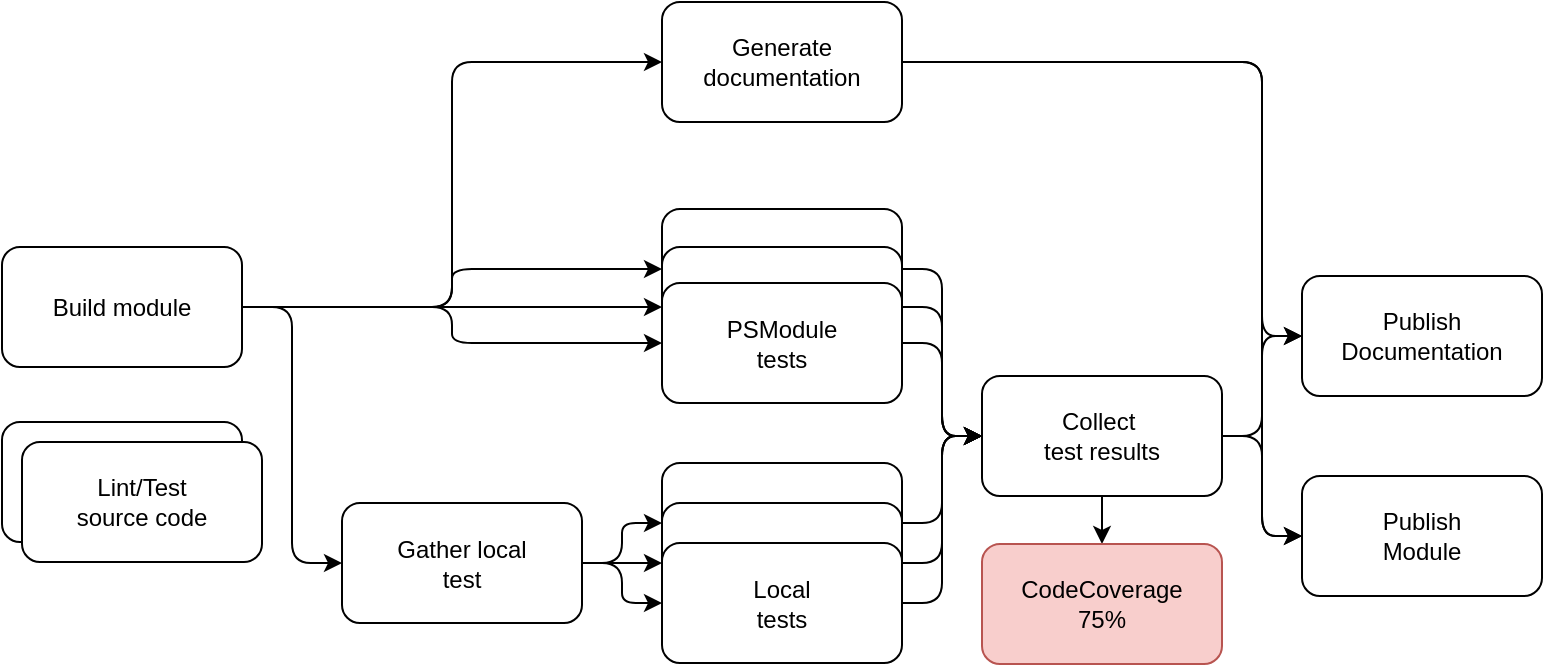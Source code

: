 <mxfile>
    <diagram name="Page-1" id="AVgqyzCaT5g_HGF3t2XU">
        <mxGraphModel dx="1133" dy="728" grid="1" gridSize="10" guides="1" tooltips="1" connect="1" arrows="1" fold="1" page="1" pageScale="1" pageWidth="850" pageHeight="1100" math="0" shadow="0">
            <root>
                <mxCell id="0"/>
                <mxCell id="1" parent="0"/>
                <mxCell id="5" style="edgeStyle=orthogonalEdgeStyle;html=1;entryX=0;entryY=0.5;entryDx=0;entryDy=0;rounded=1;curved=0;" parent="1" source="pFe5YTL7qQIc07WUC1TG-1" target="2" edge="1">
                    <mxGeometry relative="1" as="geometry"/>
                </mxCell>
                <mxCell id="6" style="edgeStyle=orthogonalEdgeStyle;html=1;entryX=0;entryY=0.5;entryDx=0;entryDy=0;rounded=1;curved=0;" parent="1" source="pFe5YTL7qQIc07WUC1TG-1" target="3" edge="1">
                    <mxGeometry relative="1" as="geometry"/>
                </mxCell>
                <mxCell id="7" style="edgeStyle=orthogonalEdgeStyle;html=1;entryX=0;entryY=0.5;entryDx=0;entryDy=0;rounded=1;curved=0;" parent="1" source="pFe5YTL7qQIc07WUC1TG-1" target="4" edge="1">
                    <mxGeometry relative="1" as="geometry"/>
                </mxCell>
                <mxCell id="8" style="edgeStyle=orthogonalEdgeStyle;html=1;entryX=0;entryY=0.5;entryDx=0;entryDy=0;rounded=1;curved=0;" parent="1" source="pFe5YTL7qQIc07WUC1TG-1" target="pFe5YTL7qQIc07WUC1TG-2" edge="1">
                    <mxGeometry relative="1" as="geometry"/>
                </mxCell>
                <mxCell id="14" style="edgeStyle=orthogonalEdgeStyle;html=1;entryX=0;entryY=0.5;entryDx=0;entryDy=0;rounded=1;curved=0;" parent="1" source="pFe5YTL7qQIc07WUC1TG-1" target="13" edge="1">
                    <mxGeometry relative="1" as="geometry"/>
                </mxCell>
                <mxCell id="pFe5YTL7qQIc07WUC1TG-1" value="Build module" style="rounded=1;whiteSpace=wrap;html=1;" parent="1" vertex="1">
                    <mxGeometry x="70" y="262.5" width="120" height="60" as="geometry"/>
                </mxCell>
                <mxCell id="pFe5YTL7qQIc07WUC1TG-6" style="edgeStyle=orthogonalEdgeStyle;rounded=1;orthogonalLoop=1;jettySize=auto;html=1;entryX=0;entryY=0.5;entryDx=0;entryDy=0;curved=0;" parent="1" source="pFe5YTL7qQIc07WUC1TG-2" target="pFe5YTL7qQIc07WUC1TG-4" edge="1">
                    <mxGeometry relative="1" as="geometry"/>
                </mxCell>
                <mxCell id="pFe5YTL7qQIc07WUC1TG-7" style="edgeStyle=orthogonalEdgeStyle;rounded=1;orthogonalLoop=1;jettySize=auto;html=1;entryX=0;entryY=0.5;entryDx=0;entryDy=0;curved=0;" parent="1" source="pFe5YTL7qQIc07WUC1TG-2" target="pFe5YTL7qQIc07WUC1TG-3" edge="1">
                    <mxGeometry relative="1" as="geometry"/>
                </mxCell>
                <mxCell id="pFe5YTL7qQIc07WUC1TG-8" style="edgeStyle=orthogonalEdgeStyle;rounded=1;orthogonalLoop=1;jettySize=auto;html=1;entryX=0;entryY=0.5;entryDx=0;entryDy=0;curved=0;" parent="1" source="pFe5YTL7qQIc07WUC1TG-2" target="pFe5YTL7qQIc07WUC1TG-5" edge="1">
                    <mxGeometry relative="1" as="geometry"/>
                </mxCell>
                <mxCell id="pFe5YTL7qQIc07WUC1TG-2" value="Gather local&lt;br&gt;&lt;span style=&quot;background-color: transparent;&quot;&gt;test&lt;/span&gt;" style="rounded=1;whiteSpace=wrap;html=1;" parent="1" vertex="1">
                    <mxGeometry x="240" y="390.5" width="120" height="60" as="geometry"/>
                </mxCell>
                <mxCell id="pFe5YTL7qQIc07WUC1TG-11" style="edgeStyle=orthogonalEdgeStyle;rounded=1;orthogonalLoop=1;jettySize=auto;html=1;entryX=0;entryY=0.5;entryDx=0;entryDy=0;curved=0;" parent="1" source="pFe5YTL7qQIc07WUC1TG-3" target="pFe5YTL7qQIc07WUC1TG-10" edge="1">
                    <mxGeometry relative="1" as="geometry"/>
                </mxCell>
                <mxCell id="pFe5YTL7qQIc07WUC1TG-3" value="Run test A" style="rounded=1;whiteSpace=wrap;html=1;" parent="1" vertex="1">
                    <mxGeometry x="400" y="370.5" width="120" height="60" as="geometry"/>
                </mxCell>
                <mxCell id="pFe5YTL7qQIc07WUC1TG-13" style="edgeStyle=orthogonalEdgeStyle;rounded=1;orthogonalLoop=1;jettySize=auto;html=1;entryX=0;entryY=0.5;entryDx=0;entryDy=0;curved=0;" parent="1" source="pFe5YTL7qQIc07WUC1TG-4" target="pFe5YTL7qQIc07WUC1TG-10" edge="1">
                    <mxGeometry relative="1" as="geometry"/>
                </mxCell>
                <mxCell id="pFe5YTL7qQIc07WUC1TG-4" value="Run test B" style="rounded=1;whiteSpace=wrap;html=1;" parent="1" vertex="1">
                    <mxGeometry x="400" y="390.5" width="120" height="60" as="geometry"/>
                </mxCell>
                <mxCell id="pFe5YTL7qQIc07WUC1TG-12" style="edgeStyle=orthogonalEdgeStyle;rounded=1;orthogonalLoop=1;jettySize=auto;html=1;entryX=0;entryY=0.5;entryDx=0;entryDy=0;curved=0;" parent="1" source="pFe5YTL7qQIc07WUC1TG-5" target="pFe5YTL7qQIc07WUC1TG-10" edge="1">
                    <mxGeometry relative="1" as="geometry"/>
                </mxCell>
                <mxCell id="pFe5YTL7qQIc07WUC1TG-5" value="Local&lt;div&gt;tests&lt;/div&gt;" style="rounded=1;whiteSpace=wrap;html=1;" parent="1" vertex="1">
                    <mxGeometry x="400" y="410.5" width="120" height="60" as="geometry"/>
                </mxCell>
                <mxCell id="19" style="edgeStyle=orthogonalEdgeStyle;html=1;entryX=0;entryY=0.5;entryDx=0;entryDy=0;rounded=1;curved=0;" parent="1" source="pFe5YTL7qQIc07WUC1TG-10" target="16" edge="1">
                    <mxGeometry relative="1" as="geometry"/>
                </mxCell>
                <mxCell id="20" style="edgeStyle=orthogonalEdgeStyle;html=1;entryX=0;entryY=0.5;entryDx=0;entryDy=0;rounded=1;curved=0;" parent="1" source="pFe5YTL7qQIc07WUC1TG-10" target="15" edge="1">
                    <mxGeometry relative="1" as="geometry"/>
                </mxCell>
                <mxCell id="21" style="edgeStyle=none;html=1;entryX=0.5;entryY=0;entryDx=0;entryDy=0;" parent="1" source="pFe5YTL7qQIc07WUC1TG-10" target="22" edge="1">
                    <mxGeometry relative="1" as="geometry">
                        <mxPoint x="620" y="420" as="targetPoint"/>
                    </mxGeometry>
                </mxCell>
                <mxCell id="pFe5YTL7qQIc07WUC1TG-10" value="Collect&amp;nbsp;&lt;div&gt;test results&lt;/div&gt;" style="rounded=1;whiteSpace=wrap;html=1;" parent="1" vertex="1">
                    <mxGeometry x="560" y="327" width="120" height="60" as="geometry"/>
                </mxCell>
                <mxCell id="pFe5YTL7qQIc07WUC1TG-14" value="Run test A" style="rounded=1;whiteSpace=wrap;html=1;" parent="1" vertex="1">
                    <mxGeometry x="70" y="350" width="120" height="60" as="geometry"/>
                </mxCell>
                <mxCell id="pFe5YTL7qQIc07WUC1TG-17" value="Lint/Test&lt;div&gt;source code&lt;/div&gt;" style="rounded=1;whiteSpace=wrap;html=1;" parent="1" vertex="1">
                    <mxGeometry x="80" y="360" width="120" height="60" as="geometry"/>
                </mxCell>
                <mxCell id="9" style="edgeStyle=orthogonalEdgeStyle;html=1;entryX=0;entryY=0.5;entryDx=0;entryDy=0;exitX=1;exitY=0.5;exitDx=0;exitDy=0;rounded=1;curved=0;" parent="1" source="2" target="pFe5YTL7qQIc07WUC1TG-10" edge="1">
                    <mxGeometry relative="1" as="geometry"/>
                </mxCell>
                <mxCell id="2" value="Run test A" style="rounded=1;whiteSpace=wrap;html=1;" parent="1" vertex="1">
                    <mxGeometry x="400" y="243.5" width="120" height="60" as="geometry"/>
                </mxCell>
                <mxCell id="10" style="edgeStyle=orthogonalEdgeStyle;html=1;exitX=1;exitY=0.5;exitDx=0;exitDy=0;rounded=1;entryX=0;entryY=0.5;entryDx=0;entryDy=0;curved=0;" parent="1" source="3" target="pFe5YTL7qQIc07WUC1TG-10" edge="1">
                    <mxGeometry relative="1" as="geometry">
                        <mxPoint x="620" y="357" as="targetPoint"/>
                    </mxGeometry>
                </mxCell>
                <mxCell id="3" value="Run test B" style="rounded=1;whiteSpace=wrap;html=1;" parent="1" vertex="1">
                    <mxGeometry x="400" y="262.5" width="120" height="60" as="geometry"/>
                </mxCell>
                <mxCell id="11" style="edgeStyle=orthogonalEdgeStyle;html=1;exitX=1;exitY=0.5;exitDx=0;exitDy=0;rounded=1;entryX=0;entryY=0.5;entryDx=0;entryDy=0;curved=0;" parent="1" source="4" target="pFe5YTL7qQIc07WUC1TG-10" edge="1">
                    <mxGeometry relative="1" as="geometry">
                        <mxPoint x="620" y="357" as="targetPoint"/>
                    </mxGeometry>
                </mxCell>
                <mxCell id="4" value="PSModule&lt;div&gt;t&lt;span style=&quot;background-color: transparent;&quot;&gt;ests&lt;/span&gt;&lt;/div&gt;" style="rounded=1;whiteSpace=wrap;html=1;" parent="1" vertex="1">
                    <mxGeometry x="400" y="280.5" width="120" height="60" as="geometry"/>
                </mxCell>
                <mxCell id="17" style="edgeStyle=orthogonalEdgeStyle;html=1;entryX=0;entryY=0.5;entryDx=0;entryDy=0;rounded=1;curved=0;" parent="1" source="13" target="15" edge="1">
                    <mxGeometry relative="1" as="geometry">
                        <Array as="points">
                            <mxPoint x="700" y="170"/>
                            <mxPoint x="700" y="307"/>
                        </Array>
                    </mxGeometry>
                </mxCell>
                <mxCell id="18" style="edgeStyle=orthogonalEdgeStyle;html=1;entryX=0;entryY=0.5;entryDx=0;entryDy=0;rounded=1;curved=0;" parent="1" source="13" target="16" edge="1">
                    <mxGeometry relative="1" as="geometry">
                        <Array as="points">
                            <mxPoint x="700" y="170"/>
                            <mxPoint x="700" y="407"/>
                        </Array>
                    </mxGeometry>
                </mxCell>
                <mxCell id="13" value="Generate&lt;div&gt;documentation&lt;/div&gt;" style="rounded=1;whiteSpace=wrap;html=1;" parent="1" vertex="1">
                    <mxGeometry x="400" y="140" width="120" height="60" as="geometry"/>
                </mxCell>
                <mxCell id="15" value="Publish&lt;div&gt;Documentation&lt;/div&gt;" style="rounded=1;whiteSpace=wrap;html=1;" parent="1" vertex="1">
                    <mxGeometry x="720" y="277" width="120" height="60" as="geometry"/>
                </mxCell>
                <mxCell id="16" value="Publish&lt;div&gt;Module&lt;/div&gt;" style="rounded=1;whiteSpace=wrap;html=1;" parent="1" vertex="1">
                    <mxGeometry x="720" y="377" width="120" height="60" as="geometry"/>
                </mxCell>
                <mxCell id="22" value="CodeCoverage&lt;div&gt;75%&lt;/div&gt;" style="rounded=1;whiteSpace=wrap;html=1;fillColor=#f8cecc;strokeColor=#b85450;" parent="1" vertex="1">
                    <mxGeometry x="560" y="411" width="120" height="60" as="geometry"/>
                </mxCell>
            </root>
        </mxGraphModel>
    </diagram>
</mxfile>
